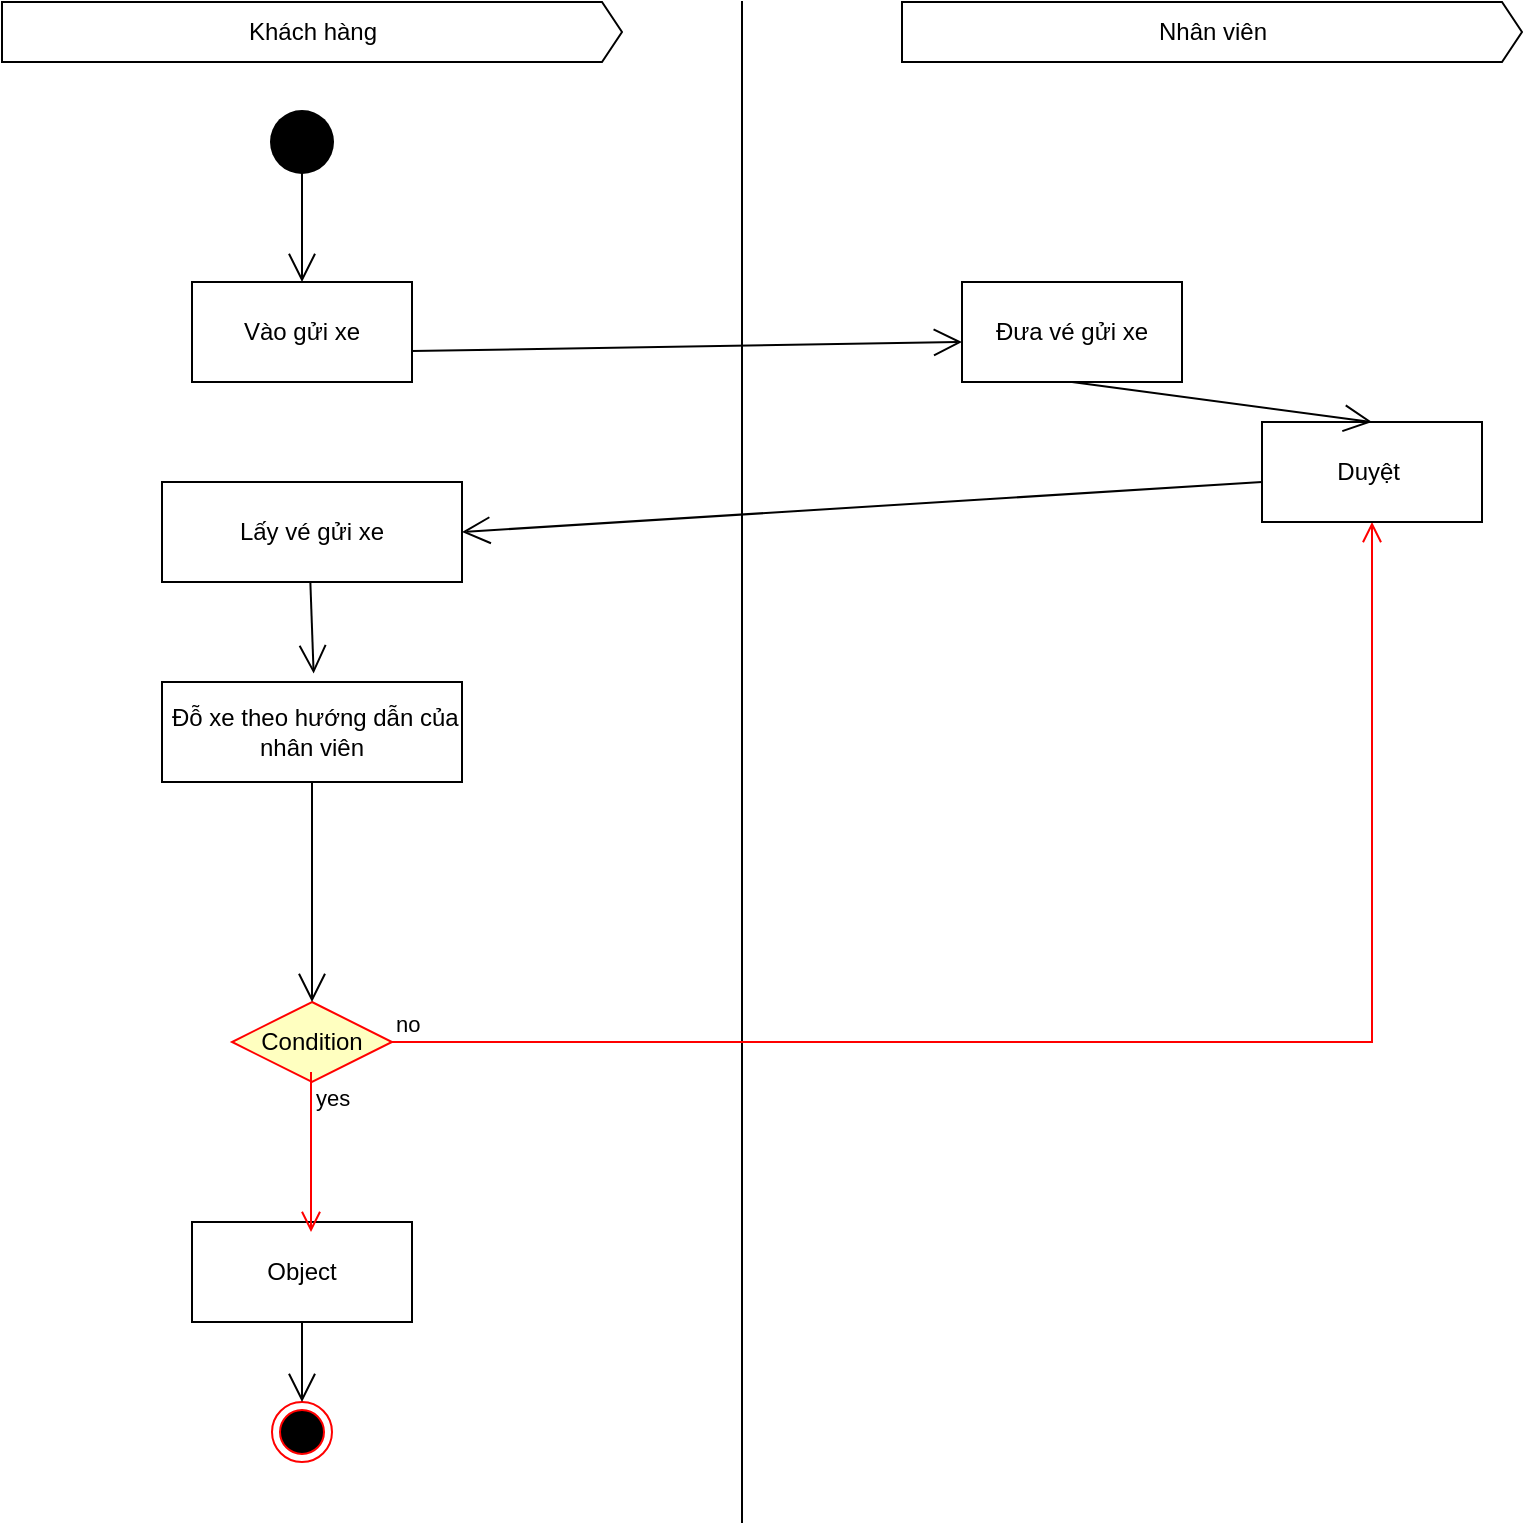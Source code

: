 <mxfile version="23.1.0" type="github">
  <diagram name="Trang-1" id="4yWJiXum6fA3u8-cVjEQ">
    <mxGraphModel dx="1050" dy="565" grid="1" gridSize="10" guides="1" tooltips="1" connect="1" arrows="1" fold="1" page="1" pageScale="1" pageWidth="827" pageHeight="1169" math="0" shadow="0">
      <root>
        <mxCell id="0" />
        <mxCell id="1" parent="0" />
        <mxCell id="6HUtS4DvgjuYKgKIf1H7-1" value="" style="ellipse;html=1;shape=endState;fillColor=#000000;strokeColor=#ff0000;" vertex="1" parent="1">
          <mxGeometry x="165" y="750" width="30" height="30" as="geometry" />
        </mxCell>
        <mxCell id="6HUtS4DvgjuYKgKIf1H7-11" value="Object" style="html=1;whiteSpace=wrap;" vertex="1" parent="1">
          <mxGeometry x="125" y="660" width="110" height="50" as="geometry" />
        </mxCell>
        <mxCell id="6HUtS4DvgjuYKgKIf1H7-12" value="Vào gửi xe" style="html=1;whiteSpace=wrap;" vertex="1" parent="1">
          <mxGeometry x="125" y="190" width="110" height="50" as="geometry" />
        </mxCell>
        <mxCell id="6HUtS4DvgjuYKgKIf1H7-23" value="" style="shape=partialRectangle;whiteSpace=wrap;html=1;right=0;top=0;bottom=0;fillColor=none;routingCenterX=-0.5;" vertex="1" parent="1">
          <mxGeometry x="400" y="50" width="80" height="760" as="geometry" />
        </mxCell>
        <mxCell id="6HUtS4DvgjuYKgKIf1H7-24" value="Condition" style="rhombus;whiteSpace=wrap;html=1;fontColor=#000000;fillColor=#ffffc0;strokeColor=#ff0000;" vertex="1" parent="1">
          <mxGeometry x="145" y="550" width="80" height="40" as="geometry" />
        </mxCell>
        <mxCell id="6HUtS4DvgjuYKgKIf1H7-25" value="no" style="edgeStyle=orthogonalEdgeStyle;html=1;align=left;verticalAlign=bottom;endArrow=open;endSize=8;strokeColor=#ff0000;rounded=0;" edge="1" source="6HUtS4DvgjuYKgKIf1H7-24" parent="1" target="6HUtS4DvgjuYKgKIf1H7-36">
          <mxGeometry x="-1" relative="1" as="geometry">
            <mxPoint x="280" y="570" as="targetPoint" />
          </mxGeometry>
        </mxCell>
        <mxCell id="6HUtS4DvgjuYKgKIf1H7-26" value="yes" style="edgeStyle=orthogonalEdgeStyle;html=1;align=left;verticalAlign=top;endArrow=open;endSize=8;strokeColor=#ff0000;rounded=0;" edge="1" parent="1">
          <mxGeometry x="-1" relative="1" as="geometry">
            <mxPoint x="184.5" y="665" as="targetPoint" />
            <mxPoint x="184.5" y="585" as="sourcePoint" />
            <Array as="points">
              <mxPoint x="184.5" y="585" />
            </Array>
          </mxGeometry>
        </mxCell>
        <mxCell id="6HUtS4DvgjuYKgKIf1H7-27" value="Khách hàng" style="html=1;shadow=0;dashed=0;align=center;verticalAlign=middle;shape=mxgraph.arrows2.arrow;dy=0;dx=10;notch=0;" vertex="1" parent="1">
          <mxGeometry x="30" y="50" width="310" height="30" as="geometry" />
        </mxCell>
        <mxCell id="6HUtS4DvgjuYKgKIf1H7-28" value="Nhân viên" style="html=1;shadow=0;dashed=0;align=center;verticalAlign=middle;shape=mxgraph.arrows2.arrow;dy=0;dx=10;notch=0;" vertex="1" parent="1">
          <mxGeometry x="480" y="50" width="310" height="30" as="geometry" />
        </mxCell>
        <mxCell id="6HUtS4DvgjuYKgKIf1H7-29" value="" style="ellipse;html=1;shape=endState;fillColor=#000000;strokeColor=none;" vertex="1" parent="1">
          <mxGeometry x="160" y="100" width="40" height="40" as="geometry" />
        </mxCell>
        <mxCell id="6HUtS4DvgjuYKgKIf1H7-33" value="" style="endArrow=open;endFill=1;endSize=12;html=1;rounded=0;entryX=0.5;entryY=0;entryDx=0;entryDy=0;exitX=0.5;exitY=1;exitDx=0;exitDy=0;" edge="1" parent="1">
          <mxGeometry width="160" relative="1" as="geometry">
            <mxPoint x="180" y="130" as="sourcePoint" />
            <mxPoint x="180" y="190" as="targetPoint" />
          </mxGeometry>
        </mxCell>
        <mxCell id="6HUtS4DvgjuYKgKIf1H7-34" value="Đưa vé gửi xe" style="html=1;whiteSpace=wrap;" vertex="1" parent="1">
          <mxGeometry x="510" y="190" width="110" height="50" as="geometry" />
        </mxCell>
        <mxCell id="6HUtS4DvgjuYKgKIf1H7-35" value="" style="endArrow=open;endFill=1;endSize=12;html=1;rounded=0;entryX=0;entryY=0.6;entryDx=0;entryDy=0;entryPerimeter=0;" edge="1" parent="1" target="6HUtS4DvgjuYKgKIf1H7-34">
          <mxGeometry width="160" relative="1" as="geometry">
            <mxPoint x="235" y="224.5" as="sourcePoint" />
            <mxPoint x="395" y="224.5" as="targetPoint" />
          </mxGeometry>
        </mxCell>
        <mxCell id="6HUtS4DvgjuYKgKIf1H7-36" value="Duyệt&amp;nbsp;" style="html=1;whiteSpace=wrap;" vertex="1" parent="1">
          <mxGeometry x="660" y="260" width="110" height="50" as="geometry" />
        </mxCell>
        <mxCell id="6HUtS4DvgjuYKgKIf1H7-37" value="" style="endArrow=open;endFill=1;endSize=12;html=1;rounded=0;exitX=0.5;exitY=1;exitDx=0;exitDy=0;entryX=0.5;entryY=0;entryDx=0;entryDy=0;" edge="1" parent="1" source="6HUtS4DvgjuYKgKIf1H7-34" target="6HUtS4DvgjuYKgKIf1H7-36">
          <mxGeometry width="160" relative="1" as="geometry">
            <mxPoint x="555" y="270" as="sourcePoint" />
            <mxPoint x="715" y="270" as="targetPoint" />
          </mxGeometry>
        </mxCell>
        <mxCell id="6HUtS4DvgjuYKgKIf1H7-38" value="Lấy vé gửi xe" style="html=1;whiteSpace=wrap;" vertex="1" parent="1">
          <mxGeometry x="110" y="290" width="150" height="50" as="geometry" />
        </mxCell>
        <mxCell id="6HUtS4DvgjuYKgKIf1H7-39" value="" style="endArrow=open;endFill=1;endSize=12;html=1;rounded=0;entryX=1;entryY=0.5;entryDx=0;entryDy=0;exitX=0;exitY=0.6;exitDx=0;exitDy=0;exitPerimeter=0;" edge="1" parent="1" source="6HUtS4DvgjuYKgKIf1H7-36" target="6HUtS4DvgjuYKgKIf1H7-38">
          <mxGeometry width="160" relative="1" as="geometry">
            <mxPoint x="660" y="320" as="sourcePoint" />
            <mxPoint x="490" y="290" as="targetPoint" />
          </mxGeometry>
        </mxCell>
        <mxCell id="6HUtS4DvgjuYKgKIf1H7-42" value="&amp;nbsp;Đỗ xe theo hướng dẫn của nhân viên" style="html=1;whiteSpace=wrap;" vertex="1" parent="1">
          <mxGeometry x="110" y="390" width="150" height="50" as="geometry" />
        </mxCell>
        <mxCell id="6HUtS4DvgjuYKgKIf1H7-43" value="" style="endArrow=open;endFill=1;endSize=12;html=1;rounded=0;entryX=0.411;entryY=-0.084;entryDx=0;entryDy=0;entryPerimeter=0;" edge="1" parent="1">
          <mxGeometry width="160" relative="1" as="geometry">
            <mxPoint x="184.17" y="340" as="sourcePoint" />
            <mxPoint x="185.82" y="385.8" as="targetPoint" />
          </mxGeometry>
        </mxCell>
        <mxCell id="6HUtS4DvgjuYKgKIf1H7-44" value="" style="endArrow=open;endFill=1;endSize=12;html=1;rounded=0;exitX=0.5;exitY=1;exitDx=0;exitDy=0;entryX=0.5;entryY=0;entryDx=0;entryDy=0;" edge="1" parent="1" source="6HUtS4DvgjuYKgKIf1H7-42" target="6HUtS4DvgjuYKgKIf1H7-24">
          <mxGeometry width="160" relative="1" as="geometry">
            <mxPoint x="330" y="490" as="sourcePoint" />
            <mxPoint x="490" y="490" as="targetPoint" />
          </mxGeometry>
        </mxCell>
        <mxCell id="6HUtS4DvgjuYKgKIf1H7-45" value="" style="endArrow=open;endFill=1;endSize=12;html=1;rounded=0;entryX=0.5;entryY=0;entryDx=0;entryDy=0;exitX=0.5;exitY=1;exitDx=0;exitDy=0;" edge="1" parent="1" source="6HUtS4DvgjuYKgKIf1H7-11" target="6HUtS4DvgjuYKgKIf1H7-1">
          <mxGeometry width="160" relative="1" as="geometry">
            <mxPoint x="110" y="710" as="sourcePoint" />
            <mxPoint x="270" y="710" as="targetPoint" />
          </mxGeometry>
        </mxCell>
      </root>
    </mxGraphModel>
  </diagram>
</mxfile>
